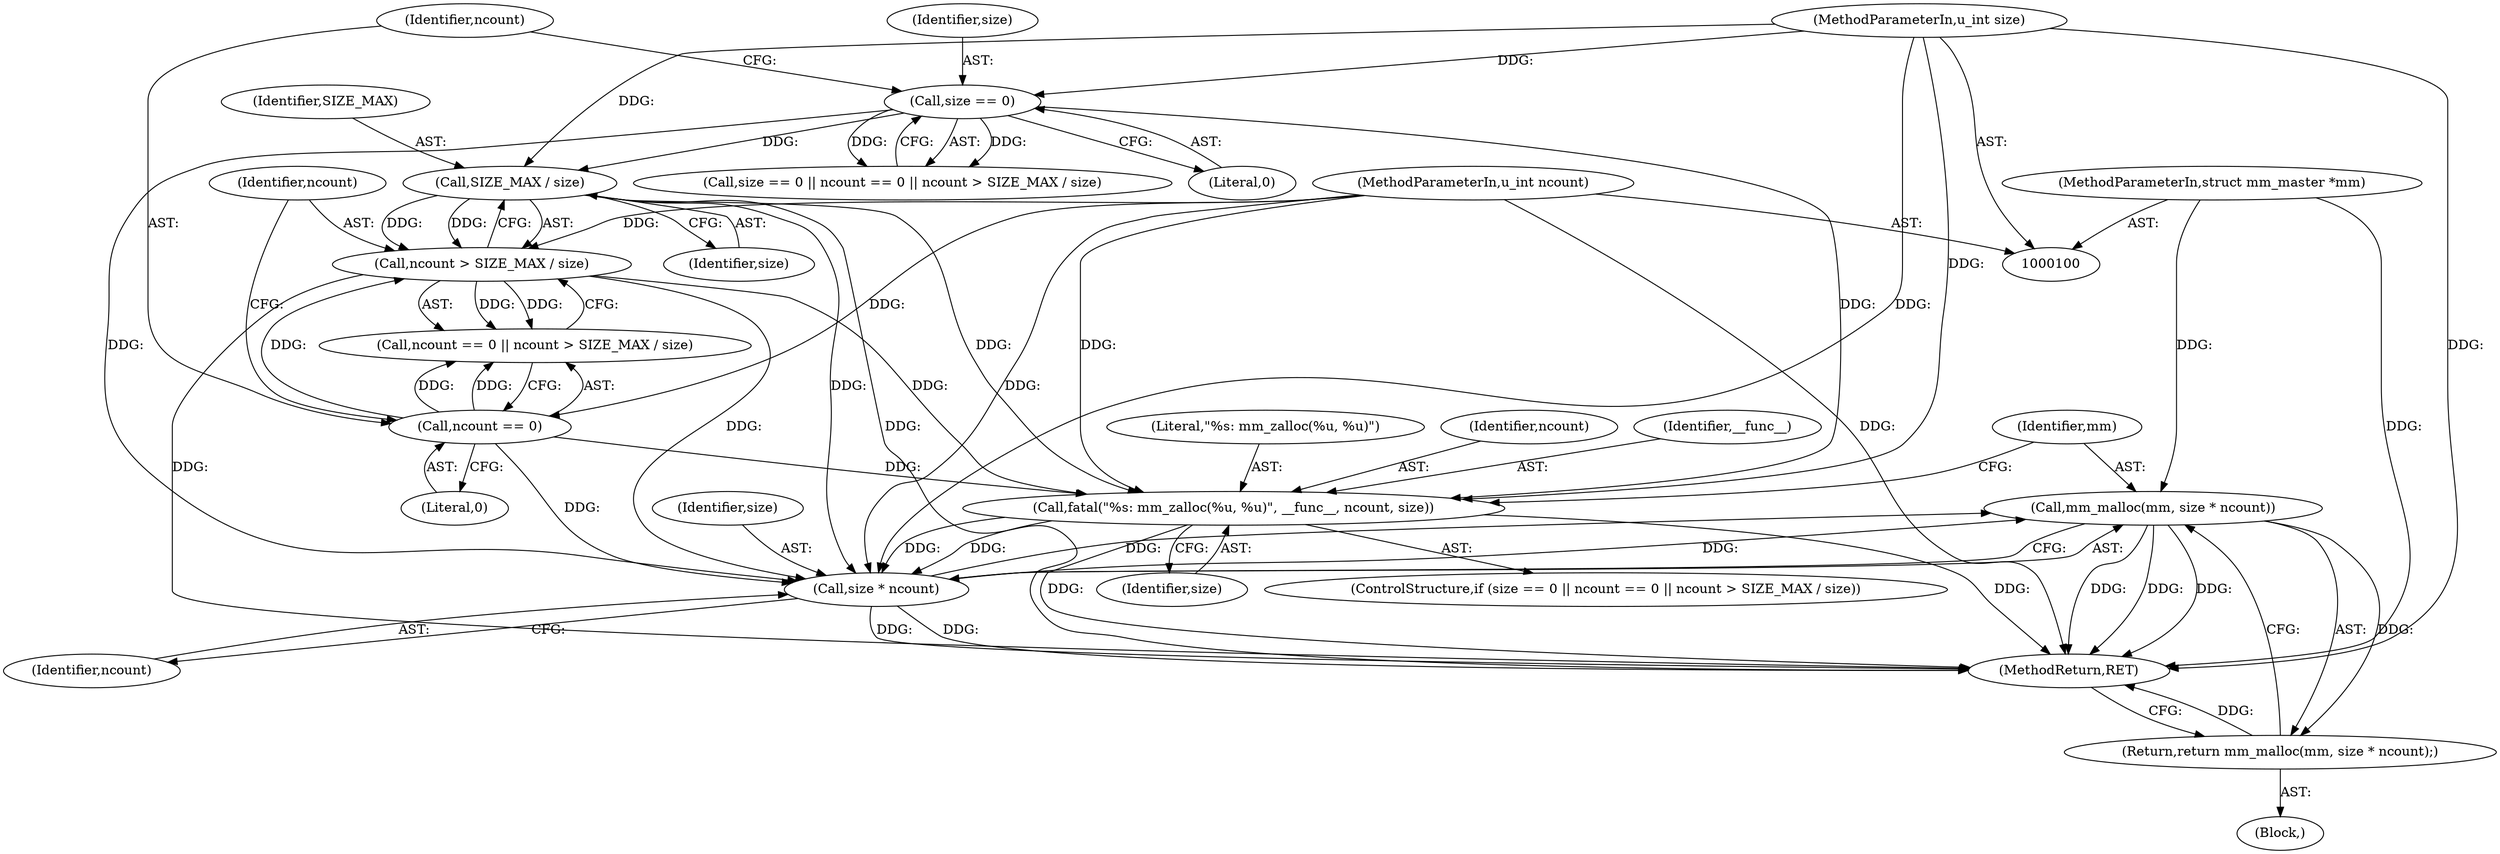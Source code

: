 digraph "1_src_3095060f479b86288e31c79ecbc5131a66bcd2f9@API" {
"1000125" [label="(Call,mm_malloc(mm, size * ncount))"];
"1000101" [label="(MethodParameterIn,struct mm_master *mm)"];
"1000127" [label="(Call,size * ncount)"];
"1000107" [label="(Call,size == 0)"];
"1000103" [label="(MethodParameterIn,u_int size)"];
"1000119" [label="(Call,fatal(\"%s: mm_zalloc(%u, %u)\", __func__, ncount, size))"];
"1000114" [label="(Call,ncount > SIZE_MAX / size)"];
"1000111" [label="(Call,ncount == 0)"];
"1000102" [label="(MethodParameterIn,u_int ncount)"];
"1000116" [label="(Call,SIZE_MAX / size)"];
"1000124" [label="(Return,return mm_malloc(mm, size * ncount);)"];
"1000118" [label="(Identifier,size)"];
"1000130" [label="(MethodReturn,RET)"];
"1000129" [label="(Identifier,ncount)"];
"1000111" [label="(Call,ncount == 0)"];
"1000113" [label="(Literal,0)"];
"1000119" [label="(Call,fatal(\"%s: mm_zalloc(%u, %u)\", __func__, ncount, size))"];
"1000114" [label="(Call,ncount > SIZE_MAX / size)"];
"1000106" [label="(Call,size == 0 || ncount == 0 || ncount > SIZE_MAX / size)"];
"1000105" [label="(ControlStructure,if (size == 0 || ncount == 0 || ncount > SIZE_MAX / size))"];
"1000120" [label="(Literal,\"%s: mm_zalloc(%u, %u)\")"];
"1000125" [label="(Call,mm_malloc(mm, size * ncount))"];
"1000103" [label="(MethodParameterIn,u_int size)"];
"1000108" [label="(Identifier,size)"];
"1000122" [label="(Identifier,ncount)"];
"1000115" [label="(Identifier,ncount)"];
"1000104" [label="(Block,)"];
"1000102" [label="(MethodParameterIn,u_int ncount)"];
"1000126" [label="(Identifier,mm)"];
"1000117" [label="(Identifier,SIZE_MAX)"];
"1000110" [label="(Call,ncount == 0 || ncount > SIZE_MAX / size)"];
"1000124" [label="(Return,return mm_malloc(mm, size * ncount);)"];
"1000128" [label="(Identifier,size)"];
"1000123" [label="(Identifier,size)"];
"1000116" [label="(Call,SIZE_MAX / size)"];
"1000107" [label="(Call,size == 0)"];
"1000109" [label="(Literal,0)"];
"1000127" [label="(Call,size * ncount)"];
"1000112" [label="(Identifier,ncount)"];
"1000121" [label="(Identifier,__func__)"];
"1000101" [label="(MethodParameterIn,struct mm_master *mm)"];
"1000125" -> "1000124"  [label="AST: "];
"1000125" -> "1000127"  [label="CFG: "];
"1000126" -> "1000125"  [label="AST: "];
"1000127" -> "1000125"  [label="AST: "];
"1000124" -> "1000125"  [label="CFG: "];
"1000125" -> "1000130"  [label="DDG: "];
"1000125" -> "1000130"  [label="DDG: "];
"1000125" -> "1000130"  [label="DDG: "];
"1000125" -> "1000124"  [label="DDG: "];
"1000101" -> "1000125"  [label="DDG: "];
"1000127" -> "1000125"  [label="DDG: "];
"1000127" -> "1000125"  [label="DDG: "];
"1000101" -> "1000100"  [label="AST: "];
"1000101" -> "1000130"  [label="DDG: "];
"1000127" -> "1000129"  [label="CFG: "];
"1000128" -> "1000127"  [label="AST: "];
"1000129" -> "1000127"  [label="AST: "];
"1000127" -> "1000130"  [label="DDG: "];
"1000127" -> "1000130"  [label="DDG: "];
"1000107" -> "1000127"  [label="DDG: "];
"1000119" -> "1000127"  [label="DDG: "];
"1000119" -> "1000127"  [label="DDG: "];
"1000116" -> "1000127"  [label="DDG: "];
"1000103" -> "1000127"  [label="DDG: "];
"1000114" -> "1000127"  [label="DDG: "];
"1000111" -> "1000127"  [label="DDG: "];
"1000102" -> "1000127"  [label="DDG: "];
"1000107" -> "1000106"  [label="AST: "];
"1000107" -> "1000109"  [label="CFG: "];
"1000108" -> "1000107"  [label="AST: "];
"1000109" -> "1000107"  [label="AST: "];
"1000112" -> "1000107"  [label="CFG: "];
"1000106" -> "1000107"  [label="CFG: "];
"1000107" -> "1000106"  [label="DDG: "];
"1000107" -> "1000106"  [label="DDG: "];
"1000103" -> "1000107"  [label="DDG: "];
"1000107" -> "1000116"  [label="DDG: "];
"1000107" -> "1000119"  [label="DDG: "];
"1000103" -> "1000100"  [label="AST: "];
"1000103" -> "1000130"  [label="DDG: "];
"1000103" -> "1000116"  [label="DDG: "];
"1000103" -> "1000119"  [label="DDG: "];
"1000119" -> "1000105"  [label="AST: "];
"1000119" -> "1000123"  [label="CFG: "];
"1000120" -> "1000119"  [label="AST: "];
"1000121" -> "1000119"  [label="AST: "];
"1000122" -> "1000119"  [label="AST: "];
"1000123" -> "1000119"  [label="AST: "];
"1000126" -> "1000119"  [label="CFG: "];
"1000119" -> "1000130"  [label="DDG: "];
"1000119" -> "1000130"  [label="DDG: "];
"1000114" -> "1000119"  [label="DDG: "];
"1000111" -> "1000119"  [label="DDG: "];
"1000102" -> "1000119"  [label="DDG: "];
"1000116" -> "1000119"  [label="DDG: "];
"1000114" -> "1000110"  [label="AST: "];
"1000114" -> "1000116"  [label="CFG: "];
"1000115" -> "1000114"  [label="AST: "];
"1000116" -> "1000114"  [label="AST: "];
"1000110" -> "1000114"  [label="CFG: "];
"1000114" -> "1000130"  [label="DDG: "];
"1000114" -> "1000110"  [label="DDG: "];
"1000114" -> "1000110"  [label="DDG: "];
"1000111" -> "1000114"  [label="DDG: "];
"1000102" -> "1000114"  [label="DDG: "];
"1000116" -> "1000114"  [label="DDG: "];
"1000116" -> "1000114"  [label="DDG: "];
"1000111" -> "1000110"  [label="AST: "];
"1000111" -> "1000113"  [label="CFG: "];
"1000112" -> "1000111"  [label="AST: "];
"1000113" -> "1000111"  [label="AST: "];
"1000115" -> "1000111"  [label="CFG: "];
"1000110" -> "1000111"  [label="CFG: "];
"1000111" -> "1000110"  [label="DDG: "];
"1000111" -> "1000110"  [label="DDG: "];
"1000102" -> "1000111"  [label="DDG: "];
"1000102" -> "1000100"  [label="AST: "];
"1000102" -> "1000130"  [label="DDG: "];
"1000116" -> "1000118"  [label="CFG: "];
"1000117" -> "1000116"  [label="AST: "];
"1000118" -> "1000116"  [label="AST: "];
"1000116" -> "1000130"  [label="DDG: "];
"1000124" -> "1000104"  [label="AST: "];
"1000130" -> "1000124"  [label="CFG: "];
"1000124" -> "1000130"  [label="DDG: "];
}
